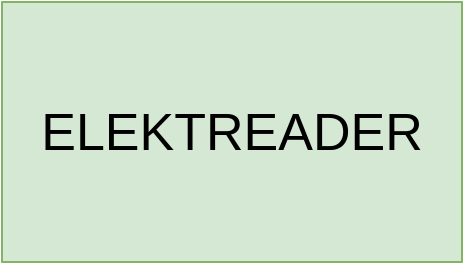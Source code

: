 <mxfile>
    <diagram name="Page-1" id="ecqLVog1buzcT9Wsd1fs">
        <mxGraphModel dx="879" dy="745" grid="1" gridSize="10" guides="1" tooltips="1" connect="1" arrows="1" fold="1" page="1" pageScale="1" pageWidth="850" pageHeight="1100" math="0" shadow="0">
            <root>
                <mxCell id="0"/>
                <mxCell id="1" parent="0"/>
                <mxCell id="acSkTr7RVJCc_wWsa3M2-1" value="&lt;font style=&quot;font-size: 26px;&quot;&gt;ELEKTREADER&lt;/font&gt;" style="rounded=0;whiteSpace=wrap;html=1;fillColor=#d5e8d4;strokeColor=#82b366;" parent="1" vertex="1">
                    <mxGeometry x="310" y="485" width="230" height="130" as="geometry"/>
                </mxCell>
            </root>
        </mxGraphModel>
    </diagram>
</mxfile>